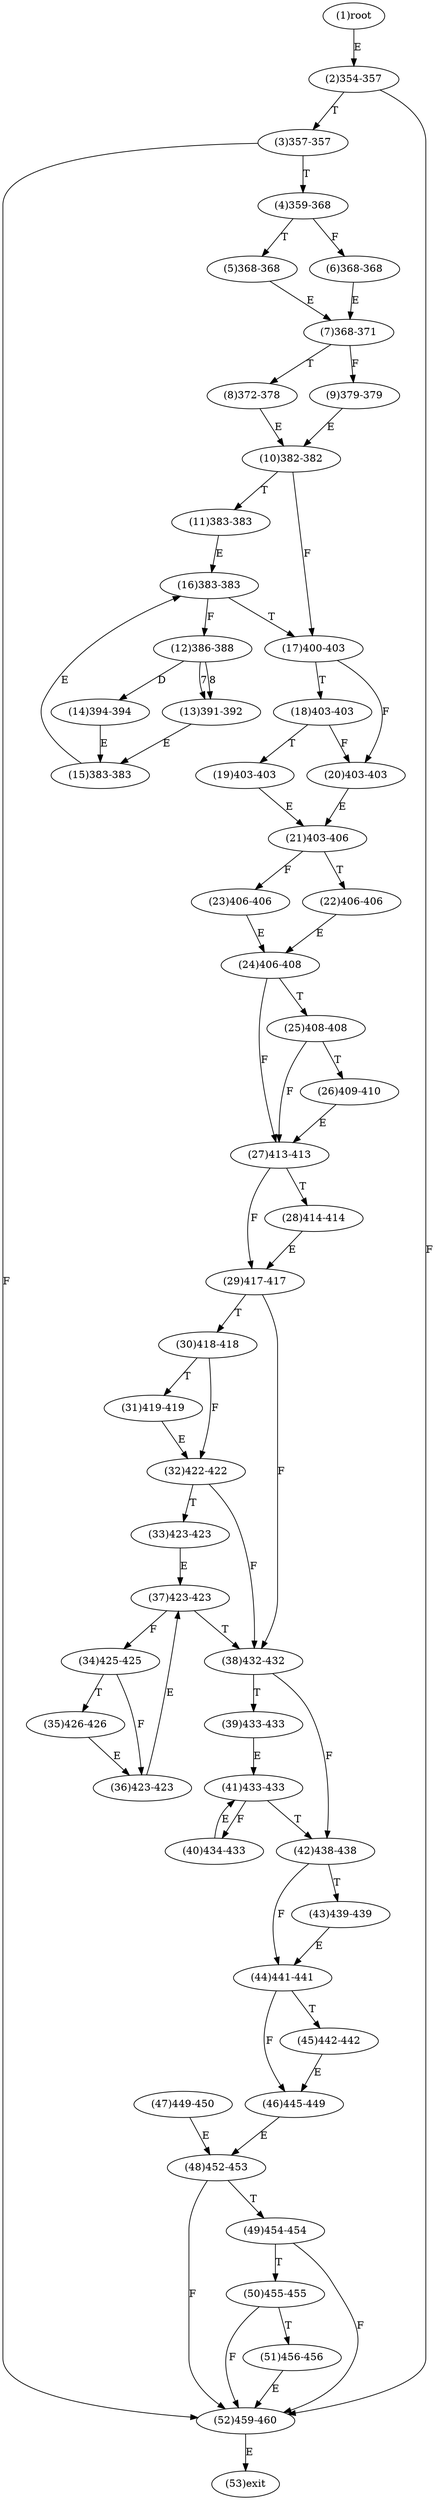 digraph "" { 
1[ label="(1)root"];
2[ label="(2)354-357"];
3[ label="(3)357-357"];
4[ label="(4)359-368"];
5[ label="(5)368-368"];
6[ label="(6)368-368"];
7[ label="(7)368-371"];
8[ label="(8)372-378"];
9[ label="(9)379-379"];
10[ label="(10)382-382"];
11[ label="(11)383-383"];
12[ label="(12)386-388"];
13[ label="(13)391-392"];
14[ label="(14)394-394"];
15[ label="(15)383-383"];
17[ label="(17)400-403"];
16[ label="(16)383-383"];
19[ label="(19)403-403"];
18[ label="(18)403-403"];
21[ label="(21)403-406"];
20[ label="(20)403-403"];
23[ label="(23)406-406"];
22[ label="(22)406-406"];
25[ label="(25)408-408"];
24[ label="(24)406-408"];
27[ label="(27)413-413"];
26[ label="(26)409-410"];
29[ label="(29)417-417"];
28[ label="(28)414-414"];
31[ label="(31)419-419"];
30[ label="(30)418-418"];
34[ label="(34)425-425"];
35[ label="(35)426-426"];
32[ label="(32)422-422"];
33[ label="(33)423-423"];
38[ label="(38)432-432"];
39[ label="(39)433-433"];
36[ label="(36)423-423"];
37[ label="(37)423-423"];
42[ label="(42)438-438"];
43[ label="(43)439-439"];
40[ label="(40)434-433"];
41[ label="(41)433-433"];
46[ label="(46)445-449"];
47[ label="(47)449-450"];
44[ label="(44)441-441"];
45[ label="(45)442-442"];
51[ label="(51)456-456"];
50[ label="(50)455-455"];
49[ label="(49)454-454"];
48[ label="(48)452-453"];
53[ label="(53)exit"];
52[ label="(52)459-460"];
1->2[ label="E"];
2->52[ label="F"];
2->3[ label="T"];
3->52[ label="F"];
3->4[ label="T"];
4->6[ label="F"];
4->5[ label="T"];
5->7[ label="E"];
6->7[ label="E"];
7->9[ label="F"];
7->8[ label="T"];
8->10[ label="E"];
9->10[ label="E"];
10->17[ label="F"];
10->11[ label="T"];
11->16[ label="E"];
12->13[ label="7"];
12->13[ label="8"];
12->14[ label="D"];
13->15[ label="E"];
14->15[ label="E"];
15->16[ label="E"];
16->12[ label="F"];
16->17[ label="T"];
17->20[ label="F"];
17->18[ label="T"];
18->20[ label="F"];
18->19[ label="T"];
19->21[ label="E"];
20->21[ label="E"];
21->23[ label="F"];
21->22[ label="T"];
22->24[ label="E"];
23->24[ label="E"];
24->27[ label="F"];
24->25[ label="T"];
25->27[ label="F"];
25->26[ label="T"];
26->27[ label="E"];
27->29[ label="F"];
27->28[ label="T"];
28->29[ label="E"];
29->38[ label="F"];
29->30[ label="T"];
30->32[ label="F"];
30->31[ label="T"];
31->32[ label="E"];
32->38[ label="F"];
32->33[ label="T"];
33->37[ label="E"];
34->36[ label="F"];
34->35[ label="T"];
35->36[ label="E"];
36->37[ label="E"];
37->34[ label="F"];
37->38[ label="T"];
38->42[ label="F"];
38->39[ label="T"];
39->41[ label="E"];
40->41[ label="E"];
41->40[ label="F"];
41->42[ label="T"];
42->44[ label="F"];
42->43[ label="T"];
43->44[ label="E"];
44->46[ label="F"];
44->45[ label="T"];
45->46[ label="E"];
46->48[ label="E"];
47->48[ label="E"];
48->52[ label="F"];
48->49[ label="T"];
49->52[ label="F"];
49->50[ label="T"];
50->52[ label="F"];
50->51[ label="T"];
51->52[ label="E"];
52->53[ label="E"];
}